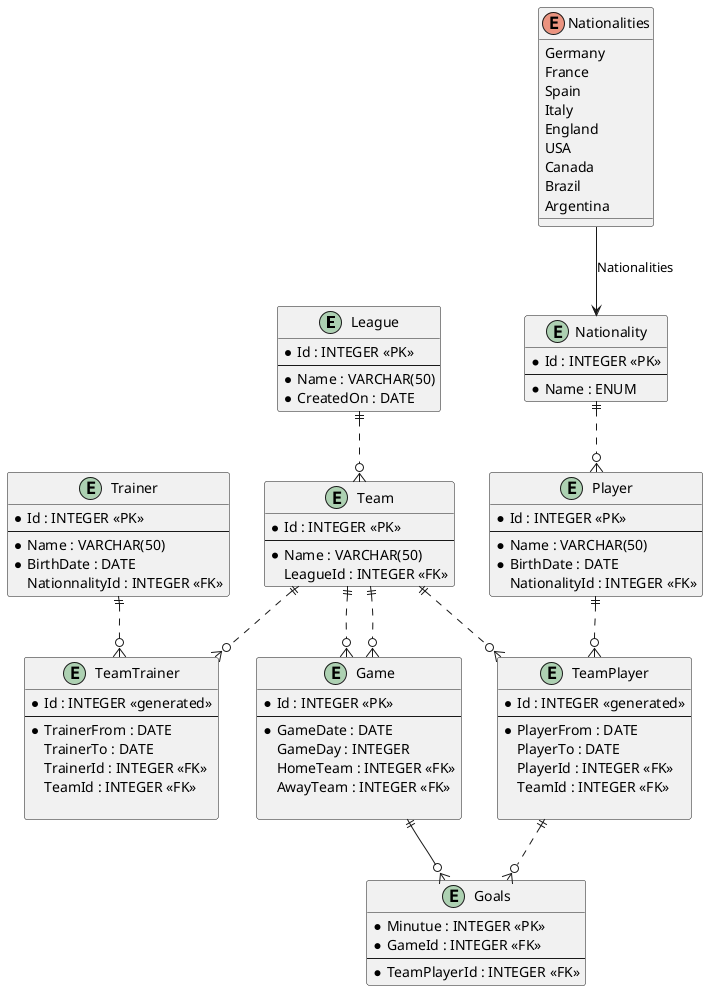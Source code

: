 @startuml soccerleague

entity League{
    * Id : INTEGER <<PK>>
    ---
    * Name : VARCHAR(50)
    * CreatedOn : DATE
}

entity Team{
    * Id : INTEGER <<PK>>
    --
    * Name : VARCHAR(50)
    LeagueId : INTEGER <<FK>>
}

entity Player{
    * Id : INTEGER <<PK>>
    --
    * Name : VARCHAR(50)
    * BirthDate : DATE
    NationalityId : INTEGER <<FK>>
}

entity TeamTrainer{
    * Id : INTEGER <<generated>>
    ---
    * TrainerFrom : DATE
    TrainerTo : DATE
    TrainerId : INTEGER <<FK>>
    TeamId : INTEGER <<FK>>
    
}

entity Goals{
    * Minutue : INTEGER <<PK>>
    * GameId : INTEGER <<FK>>
    --
    * TeamPlayerId : INTEGER <<FK>>
}

entity TeamPlayer{
    * Id : INTEGER <<generated>>
    ---
    * PlayerFrom : DATE
    PlayerTo : DATE
    PlayerId : INTEGER <<FK>>
    TeamId : INTEGER <<FK>>
    
}

entity Trainer{
    * Id : INTEGER <<PK>> 
    --
    * Name : VARCHAR(50)
    * BirthDate : DATE
    NationnalityId : INTEGER <<FK>>
}

entity Game {
    * Id : INTEGER <<PK>> 
    --
    * GameDate : DATE
    GameDay : INTEGER
    HomeTeam : INTEGER <<FK>> 
    AwayTeam : INTEGER <<FK>>
    
}

entity Nationality {
    * Id : INTEGER <<PK>>
    --
    * Name : ENUM
}


enum Nationalities {
  Germany
  France
  Spain
  Italy
  England
  USA
  Canada
  Brazil
  Argentina
}

Nationalities --> Nationality: Nationalities

League ||..o{ Team
Team ||..o{ TeamTrainer
Team ||..o{ TeamPlayer
Team ||..o{ Game
Team ||..o{ Game
Player ||..o{ TeamPlayer
Trainer ||..o{ TeamTrainer
Game ||--o{ Goals
TeamPlayer ||..o{ Goals
Nationality ||..o{ Player
@enduml